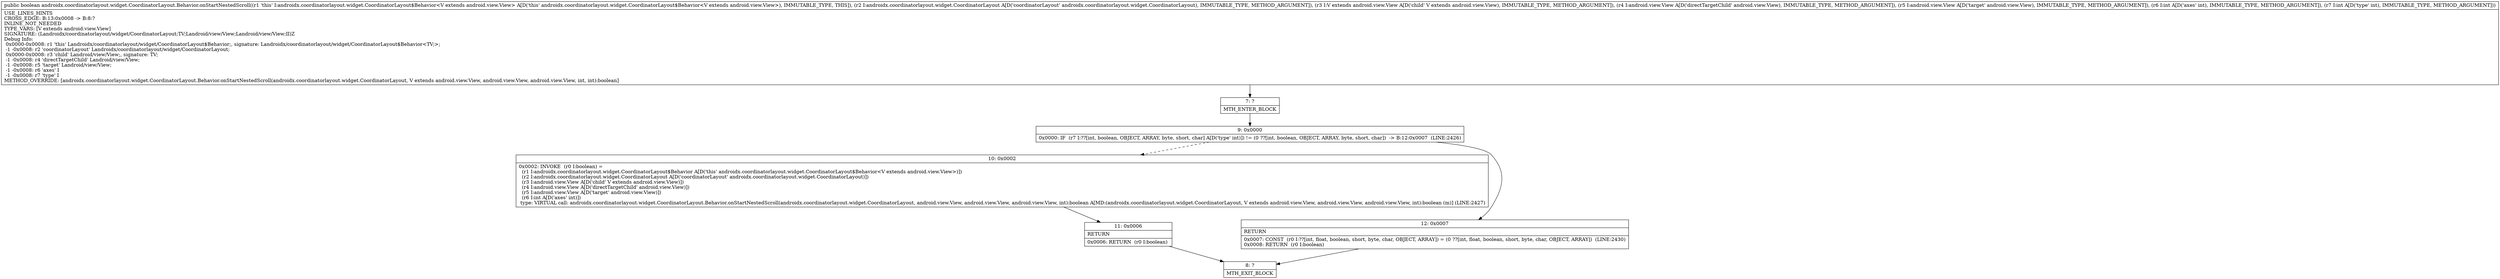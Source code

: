digraph "CFG forandroidx.coordinatorlayout.widget.CoordinatorLayout.Behavior.onStartNestedScroll(Landroidx\/coordinatorlayout\/widget\/CoordinatorLayout;Landroid\/view\/View;Landroid\/view\/View;Landroid\/view\/View;II)Z" {
Node_7 [shape=record,label="{7\:\ ?|MTH_ENTER_BLOCK\l}"];
Node_9 [shape=record,label="{9\:\ 0x0000|0x0000: IF  (r7 I:??[int, boolean, OBJECT, ARRAY, byte, short, char] A[D('type' int)]) != (0 ??[int, boolean, OBJECT, ARRAY, byte, short, char])  \-\> B:12:0x0007  (LINE:2426)\l}"];
Node_10 [shape=record,label="{10\:\ 0x0002|0x0002: INVOKE  (r0 I:boolean) = \l  (r1 I:androidx.coordinatorlayout.widget.CoordinatorLayout$Behavior A[D('this' androidx.coordinatorlayout.widget.CoordinatorLayout$Behavior\<V extends android.view.View\>)])\l  (r2 I:androidx.coordinatorlayout.widget.CoordinatorLayout A[D('coordinatorLayout' androidx.coordinatorlayout.widget.CoordinatorLayout)])\l  (r3 I:android.view.View A[D('child' V extends android.view.View)])\l  (r4 I:android.view.View A[D('directTargetChild' android.view.View)])\l  (r5 I:android.view.View A[D('target' android.view.View)])\l  (r6 I:int A[D('axes' int)])\l type: VIRTUAL call: androidx.coordinatorlayout.widget.CoordinatorLayout.Behavior.onStartNestedScroll(androidx.coordinatorlayout.widget.CoordinatorLayout, android.view.View, android.view.View, android.view.View, int):boolean A[MD:(androidx.coordinatorlayout.widget.CoordinatorLayout, V extends android.view.View, android.view.View, android.view.View, int):boolean (m)] (LINE:2427)\l}"];
Node_11 [shape=record,label="{11\:\ 0x0006|RETURN\l|0x0006: RETURN  (r0 I:boolean) \l}"];
Node_8 [shape=record,label="{8\:\ ?|MTH_EXIT_BLOCK\l}"];
Node_12 [shape=record,label="{12\:\ 0x0007|RETURN\l|0x0007: CONST  (r0 I:??[int, float, boolean, short, byte, char, OBJECT, ARRAY]) = (0 ??[int, float, boolean, short, byte, char, OBJECT, ARRAY])  (LINE:2430)\l0x0008: RETURN  (r0 I:boolean) \l}"];
MethodNode[shape=record,label="{public boolean androidx.coordinatorlayout.widget.CoordinatorLayout.Behavior.onStartNestedScroll((r1 'this' I:androidx.coordinatorlayout.widget.CoordinatorLayout$Behavior\<V extends android.view.View\> A[D('this' androidx.coordinatorlayout.widget.CoordinatorLayout$Behavior\<V extends android.view.View\>), IMMUTABLE_TYPE, THIS]), (r2 I:androidx.coordinatorlayout.widget.CoordinatorLayout A[D('coordinatorLayout' androidx.coordinatorlayout.widget.CoordinatorLayout), IMMUTABLE_TYPE, METHOD_ARGUMENT]), (r3 I:V extends android.view.View A[D('child' V extends android.view.View), IMMUTABLE_TYPE, METHOD_ARGUMENT]), (r4 I:android.view.View A[D('directTargetChild' android.view.View), IMMUTABLE_TYPE, METHOD_ARGUMENT]), (r5 I:android.view.View A[D('target' android.view.View), IMMUTABLE_TYPE, METHOD_ARGUMENT]), (r6 I:int A[D('axes' int), IMMUTABLE_TYPE, METHOD_ARGUMENT]), (r7 I:int A[D('type' int), IMMUTABLE_TYPE, METHOD_ARGUMENT]))  | USE_LINES_HINTS\lCROSS_EDGE: B:13:0x0008 \-\> B:8:?\lINLINE_NOT_NEEDED\lTYPE_VARS: [V extends android.view.View]\lSIGNATURE: (Landroidx\/coordinatorlayout\/widget\/CoordinatorLayout;TV;Landroid\/view\/View;Landroid\/view\/View;II)Z\lDebug Info:\l  0x0000\-0x0008: r1 'this' Landroidx\/coordinatorlayout\/widget\/CoordinatorLayout$Behavior;, signature: Landroidx\/coordinatorlayout\/widget\/CoordinatorLayout$Behavior\<TV;\>;\l  \-1 \-0x0008: r2 'coordinatorLayout' Landroidx\/coordinatorlayout\/widget\/CoordinatorLayout;\l  0x0000\-0x0008: r3 'child' Landroid\/view\/View;, signature: TV;\l  \-1 \-0x0008: r4 'directTargetChild' Landroid\/view\/View;\l  \-1 \-0x0008: r5 'target' Landroid\/view\/View;\l  \-1 \-0x0008: r6 'axes' I\l  \-1 \-0x0008: r7 'type' I\lMETHOD_OVERRIDE: [androidx.coordinatorlayout.widget.CoordinatorLayout.Behavior.onStartNestedScroll(androidx.coordinatorlayout.widget.CoordinatorLayout, V extends android.view.View, android.view.View, android.view.View, int, int):boolean]\l}"];
MethodNode -> Node_7;Node_7 -> Node_9;
Node_9 -> Node_10[style=dashed];
Node_9 -> Node_12;
Node_10 -> Node_11;
Node_11 -> Node_8;
Node_12 -> Node_8;
}

